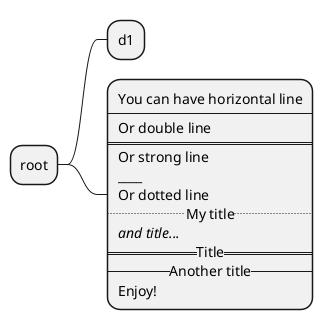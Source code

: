 @startmindmap

* root
** d1
**:You can have horizontal line
----
Or double line
====
Or strong line
____
Or dotted line
..My title..
//and title... //
==Title==
--Another title--
Enjoy!;

@endmindmap

